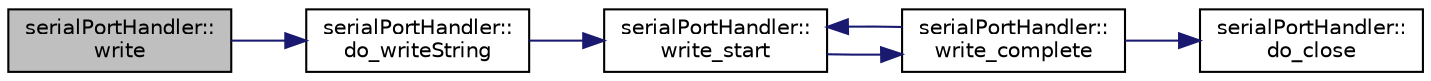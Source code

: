 digraph "serialPortHandler::write"
{
 // LATEX_PDF_SIZE
  edge [fontname="Helvetica",fontsize="10",labelfontname="Helvetica",labelfontsize="10"];
  node [fontname="Helvetica",fontsize="10",shape=record];
  rankdir="LR";
  Node1 [label="serialPortHandler::\lwrite",height=0.2,width=0.4,color="black", fillcolor="grey75", style="filled", fontcolor="black",tooltip="Sends data over UART, calls the do_write function via the io service in the other thread."];
  Node1 -> Node2 [color="midnightblue",fontsize="10",style="solid",fontname="Helvetica"];
  Node2 [label="serialPortHandler::\ldo_writeString",height=0.2,width=0.4,color="black", fillcolor="white", style="filled",URL="$classserial_port_handler.html#ad05c8c3294f72081460e78aff698bb5b",tooltip="Callback to handle write call from outside this class."];
  Node2 -> Node3 [color="midnightblue",fontsize="10",style="solid",fontname="Helvetica"];
  Node3 [label="serialPortHandler::\lwrite_start",height=0.2,width=0.4,color="black", fillcolor="white", style="filled",URL="$classserial_port_handler.html#aab7a7bdcb6406f5fabf92630cc98700e",tooltip="Start an asynchronous write and call write_complete when it completes or fails."];
  Node3 -> Node4 [color="midnightblue",fontsize="10",style="solid",fontname="Helvetica"];
  Node4 [label="serialPortHandler::\lwrite_complete",height=0.2,width=0.4,color="black", fillcolor="white", style="filled",URL="$classserial_port_handler.html#a76acf850c877f19c934732447f5125c4",tooltip="The asynchronous read operation has now completed or failed and returned an error."];
  Node4 -> Node5 [color="midnightblue",fontsize="10",style="solid",fontname="Helvetica"];
  Node5 [label="serialPortHandler::\ldo_close",height=0.2,width=0.4,color="black", fillcolor="white", style="filled",URL="$classserial_port_handler.html#a5f14e250fd3ecb6eec7200b501c668e1",tooltip="Something has gone wrong, so close the socket & make this object inactive."];
  Node4 -> Node3 [color="midnightblue",fontsize="10",style="solid",fontname="Helvetica"];
}
